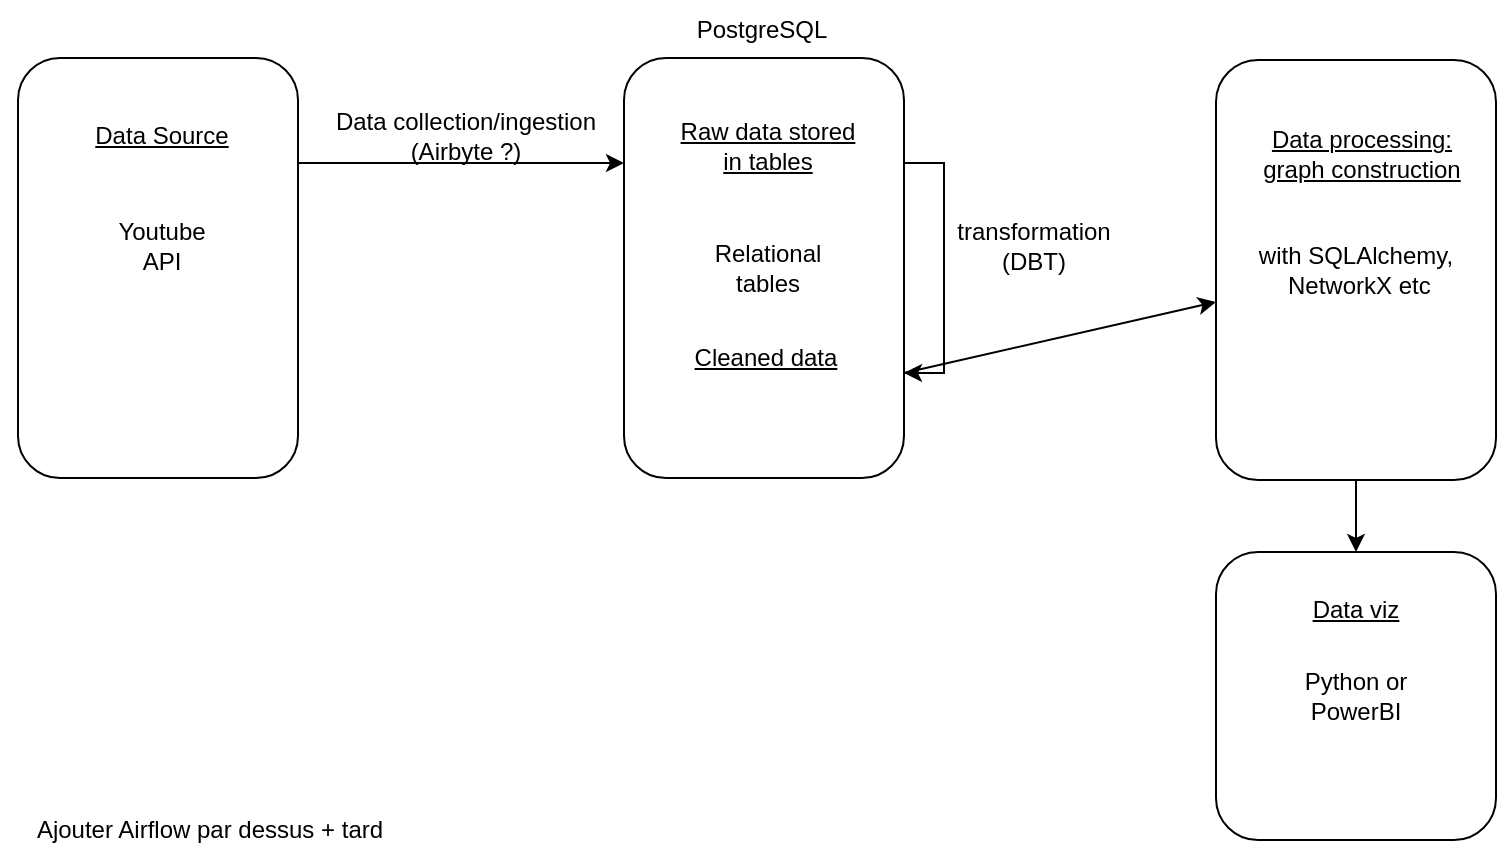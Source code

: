 <mxfile version="25.0.3">
  <diagram name="Page-1" id="b520641d-4fe3-3701-9064-5fc419738815">
    <mxGraphModel dx="1050" dy="537" grid="1" gridSize="10" guides="1" tooltips="1" connect="1" arrows="1" fold="1" page="1" pageScale="1" pageWidth="1100" pageHeight="850" background="none" math="0" shadow="0">
      <root>
        <mxCell id="0" />
        <mxCell id="1" parent="0" />
        <mxCell id="sNfA3nSiCz0nSOnP9Lyy-17" style="edgeStyle=orthogonalEdgeStyle;rounded=0;orthogonalLoop=1;jettySize=auto;html=1;exitX=0.25;exitY=0;exitDx=0;exitDy=0;entryX=0.25;entryY=1;entryDx=0;entryDy=0;" parent="1" source="sNfA3nSiCz0nSOnP9Lyy-1" target="sNfA3nSiCz0nSOnP9Lyy-4" edge="1">
          <mxGeometry relative="1" as="geometry" />
        </mxCell>
        <mxCell id="sNfA3nSiCz0nSOnP9Lyy-1" value="" style="rounded=1;whiteSpace=wrap;html=1;rotation=90;" parent="1" vertex="1">
          <mxGeometry x="104" y="104" width="210" height="140" as="geometry" />
        </mxCell>
        <mxCell id="sNfA3nSiCz0nSOnP9Lyy-2" value="&lt;u&gt;Data Source&lt;/u&gt;" style="text;html=1;align=center;verticalAlign=middle;whiteSpace=wrap;rounded=0;" parent="1" vertex="1">
          <mxGeometry x="156" y="93" width="110" height="30" as="geometry" />
        </mxCell>
        <mxCell id="sNfA3nSiCz0nSOnP9Lyy-3" value="Youtube API" style="text;html=1;align=center;verticalAlign=middle;whiteSpace=wrap;rounded=0;" parent="1" vertex="1">
          <mxGeometry x="181" y="148" width="60" height="30" as="geometry" />
        </mxCell>
        <mxCell id="sNfA3nSiCz0nSOnP9Lyy-4" value="" style="rounded=1;whiteSpace=wrap;html=1;rotation=90;" parent="1" vertex="1">
          <mxGeometry x="407" y="104" width="210" height="140" as="geometry" />
        </mxCell>
        <mxCell id="sNfA3nSiCz0nSOnP9Lyy-5" value="&lt;u&gt;Raw data stored in tables&lt;/u&gt;" style="text;html=1;align=center;verticalAlign=middle;whiteSpace=wrap;rounded=0;" parent="1" vertex="1">
          <mxGeometry x="464" y="98" width="100" height="30" as="geometry" />
        </mxCell>
        <mxCell id="sNfA3nSiCz0nSOnP9Lyy-7" value="&lt;u&gt;Cleaned data&lt;/u&gt;" style="text;html=1;align=center;verticalAlign=middle;whiteSpace=wrap;rounded=0;" parent="1" vertex="1">
          <mxGeometry x="463" y="204" width="100" height="30" as="geometry" />
        </mxCell>
        <mxCell id="sNfA3nSiCz0nSOnP9Lyy-8" value="Relational tables" style="text;html=1;align=center;verticalAlign=middle;whiteSpace=wrap;rounded=0;" parent="1" vertex="1">
          <mxGeometry x="484" y="159" width="60" height="30" as="geometry" />
        </mxCell>
        <mxCell id="sNfA3nSiCz0nSOnP9Lyy-9" value="PostgreSQL " style="text;html=1;align=center;verticalAlign=middle;whiteSpace=wrap;rounded=0;" parent="1" vertex="1">
          <mxGeometry x="451" y="40" width="120" height="30" as="geometry" />
        </mxCell>
        <mxCell id="sNfA3nSiCz0nSOnP9Lyy-11" value="" style="rounded=1;whiteSpace=wrap;html=1;rotation=90;" parent="1" vertex="1">
          <mxGeometry x="703" y="105" width="210" height="140" as="geometry" />
        </mxCell>
        <mxCell id="sNfA3nSiCz0nSOnP9Lyy-12" value="&lt;u&gt;Data processing: graph construction&lt;/u&gt;" style="text;html=1;align=center;verticalAlign=middle;whiteSpace=wrap;rounded=0;" parent="1" vertex="1">
          <mxGeometry x="756" y="102" width="110" height="30" as="geometry" />
        </mxCell>
        <mxCell id="sNfA3nSiCz0nSOnP9Lyy-20" value="Data collection/ingestion (Airbyte ?)" style="text;html=1;align=center;verticalAlign=middle;whiteSpace=wrap;rounded=0;" parent="1" vertex="1">
          <mxGeometry x="278" y="93" width="170" height="30" as="geometry" />
        </mxCell>
        <mxCell id="sNfA3nSiCz0nSOnP9Lyy-22" style="edgeStyle=orthogonalEdgeStyle;rounded=0;orthogonalLoop=1;jettySize=auto;html=1;exitX=0.25;exitY=0;exitDx=0;exitDy=0;entryX=0.75;entryY=0;entryDx=0;entryDy=0;" parent="1" source="sNfA3nSiCz0nSOnP9Lyy-4" target="sNfA3nSiCz0nSOnP9Lyy-4" edge="1">
          <mxGeometry relative="1" as="geometry" />
        </mxCell>
        <mxCell id="sNfA3nSiCz0nSOnP9Lyy-23" value="transformation (DBT)" style="text;html=1;align=center;verticalAlign=middle;whiteSpace=wrap;rounded=0;" parent="1" vertex="1">
          <mxGeometry x="617" y="148" width="60" height="30" as="geometry" />
        </mxCell>
        <mxCell id="x__QYBNTv4pKl5aiQWnu-2" value="with&amp;nbsp;SQLAlchemy,&lt;div&gt;&amp;nbsp;NetworkX etc&lt;/div&gt;" style="text;html=1;align=center;verticalAlign=middle;whiteSpace=wrap;rounded=0;" vertex="1" parent="1">
          <mxGeometry x="778" y="160" width="60" height="30" as="geometry" />
        </mxCell>
        <mxCell id="x__QYBNTv4pKl5aiQWnu-3" value="" style="rounded=1;whiteSpace=wrap;html=1;rotation=90;" vertex="1" parent="1">
          <mxGeometry x="736" y="318" width="144" height="140" as="geometry" />
        </mxCell>
        <mxCell id="x__QYBNTv4pKl5aiQWnu-4" value="&lt;u&gt;Data viz&lt;/u&gt;" style="text;html=1;align=center;verticalAlign=middle;whiteSpace=wrap;rounded=0;" vertex="1" parent="1">
          <mxGeometry x="753" y="330" width="110" height="30" as="geometry" />
        </mxCell>
        <mxCell id="x__QYBNTv4pKl5aiQWnu-5" value="Python or PowerBI" style="text;html=1;align=center;verticalAlign=middle;whiteSpace=wrap;rounded=0;" vertex="1" parent="1">
          <mxGeometry x="778" y="373" width="60" height="30" as="geometry" />
        </mxCell>
        <mxCell id="x__QYBNTv4pKl5aiQWnu-6" value="" style="endArrow=classic;html=1;rounded=0;exitX=0.75;exitY=0;exitDx=0;exitDy=0;" edge="1" parent="1" source="sNfA3nSiCz0nSOnP9Lyy-4" target="sNfA3nSiCz0nSOnP9Lyy-11">
          <mxGeometry width="50" height="50" relative="1" as="geometry">
            <mxPoint x="510" y="310" as="sourcePoint" />
            <mxPoint x="560" y="260" as="targetPoint" />
          </mxGeometry>
        </mxCell>
        <mxCell id="x__QYBNTv4pKl5aiQWnu-7" value="" style="endArrow=classic;html=1;rounded=0;entryX=0;entryY=0.5;entryDx=0;entryDy=0;exitX=1;exitY=0.5;exitDx=0;exitDy=0;" edge="1" parent="1" source="sNfA3nSiCz0nSOnP9Lyy-11" target="x__QYBNTv4pKl5aiQWnu-3">
          <mxGeometry width="50" height="50" relative="1" as="geometry">
            <mxPoint x="510" y="310" as="sourcePoint" />
            <mxPoint x="560" y="260" as="targetPoint" />
          </mxGeometry>
        </mxCell>
        <mxCell id="x__QYBNTv4pKl5aiQWnu-8" value="Ajouter Airflow par dessus + tard" style="text;html=1;align=center;verticalAlign=middle;whiteSpace=wrap;rounded=0;" vertex="1" parent="1">
          <mxGeometry x="130" y="440" width="210" height="30" as="geometry" />
        </mxCell>
      </root>
    </mxGraphModel>
  </diagram>
</mxfile>
